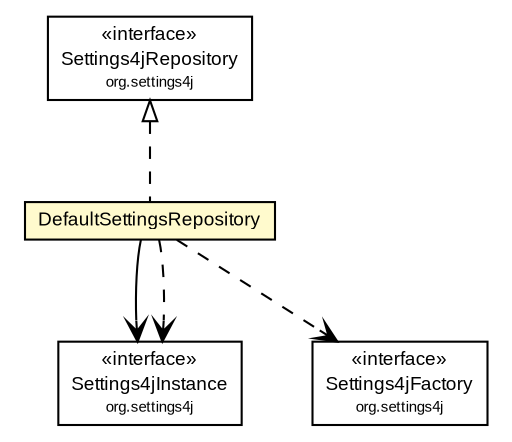 #!/usr/local/bin/dot
#
# Class diagram 
# Generated by UMLGraph version R5_6-24-gf6e263 (http://www.umlgraph.org/)
#

digraph G {
	edge [fontname="arial",fontsize=10,labelfontname="arial",labelfontsize=10];
	node [fontname="arial",fontsize=10,shape=plaintext];
	nodesep=0.25;
	ranksep=0.5;
	// org.settings4j.Settings4jRepository
	c2516 [label=<<table title="org.settings4j.Settings4jRepository" border="0" cellborder="1" cellspacing="0" cellpadding="2" port="p" href="../Settings4jRepository.html">
		<tr><td><table border="0" cellspacing="0" cellpadding="1">
<tr><td align="center" balign="center"> &#171;interface&#187; </td></tr>
<tr><td align="center" balign="center"> Settings4jRepository </td></tr>
<tr><td align="center" balign="center"><font point-size="7.0"> org.settings4j </font></td></tr>
		</table></td></tr>
		</table>>, URL="../Settings4jRepository.html", fontname="arial", fontcolor="black", fontsize=9.0];
	// org.settings4j.Settings4jInstance
	c2517 [label=<<table title="org.settings4j.Settings4jInstance" border="0" cellborder="1" cellspacing="0" cellpadding="2" port="p" href="../Settings4jInstance.html">
		<tr><td><table border="0" cellspacing="0" cellpadding="1">
<tr><td align="center" balign="center"> &#171;interface&#187; </td></tr>
<tr><td align="center" balign="center"> Settings4jInstance </td></tr>
<tr><td align="center" balign="center"><font point-size="7.0"> org.settings4j </font></td></tr>
		</table></td></tr>
		</table>>, URL="../Settings4jInstance.html", fontname="arial", fontcolor="black", fontsize=9.0];
	// org.settings4j.Settings4jFactory
	c2518 [label=<<table title="org.settings4j.Settings4jFactory" border="0" cellborder="1" cellspacing="0" cellpadding="2" port="p" href="../Settings4jFactory.html">
		<tr><td><table border="0" cellspacing="0" cellpadding="1">
<tr><td align="center" balign="center"> &#171;interface&#187; </td></tr>
<tr><td align="center" balign="center"> Settings4jFactory </td></tr>
<tr><td align="center" balign="center"><font point-size="7.0"> org.settings4j </font></td></tr>
		</table></td></tr>
		</table>>, URL="../Settings4jFactory.html", fontname="arial", fontcolor="black", fontsize=9.0];
	// org.settings4j.settings.DefaultSettingsRepository
	c2547 [label=<<table title="org.settings4j.settings.DefaultSettingsRepository" border="0" cellborder="1" cellspacing="0" cellpadding="2" port="p" bgcolor="lemonChiffon" href="./DefaultSettingsRepository.html">
		<tr><td><table border="0" cellspacing="0" cellpadding="1">
<tr><td align="center" balign="center"> DefaultSettingsRepository </td></tr>
		</table></td></tr>
		</table>>, URL="./DefaultSettingsRepository.html", fontname="arial", fontcolor="black", fontsize=9.0];
	//org.settings4j.settings.DefaultSettingsRepository implements org.settings4j.Settings4jRepository
	c2516:p -> c2547:p [dir=back,arrowtail=empty,style=dashed];
	// org.settings4j.settings.DefaultSettingsRepository NAVASSOC org.settings4j.Settings4jInstance
	c2547:p -> c2517:p [taillabel="", label="", headlabel="", fontname="arial", fontcolor="black", fontsize=10.0, color="black", arrowhead=open];
	// org.settings4j.settings.DefaultSettingsRepository DEPEND org.settings4j.Settings4jFactory
	c2547:p -> c2518:p [taillabel="", label="", headlabel="", fontname="arial", fontcolor="black", fontsize=10.0, color="black", arrowhead=open, style=dashed];
	// org.settings4j.settings.DefaultSettingsRepository DEPEND org.settings4j.Settings4jInstance
	c2547:p -> c2517:p [taillabel="", label="", headlabel="", fontname="arial", fontcolor="black", fontsize=10.0, color="black", arrowhead=open, style=dashed];
}

